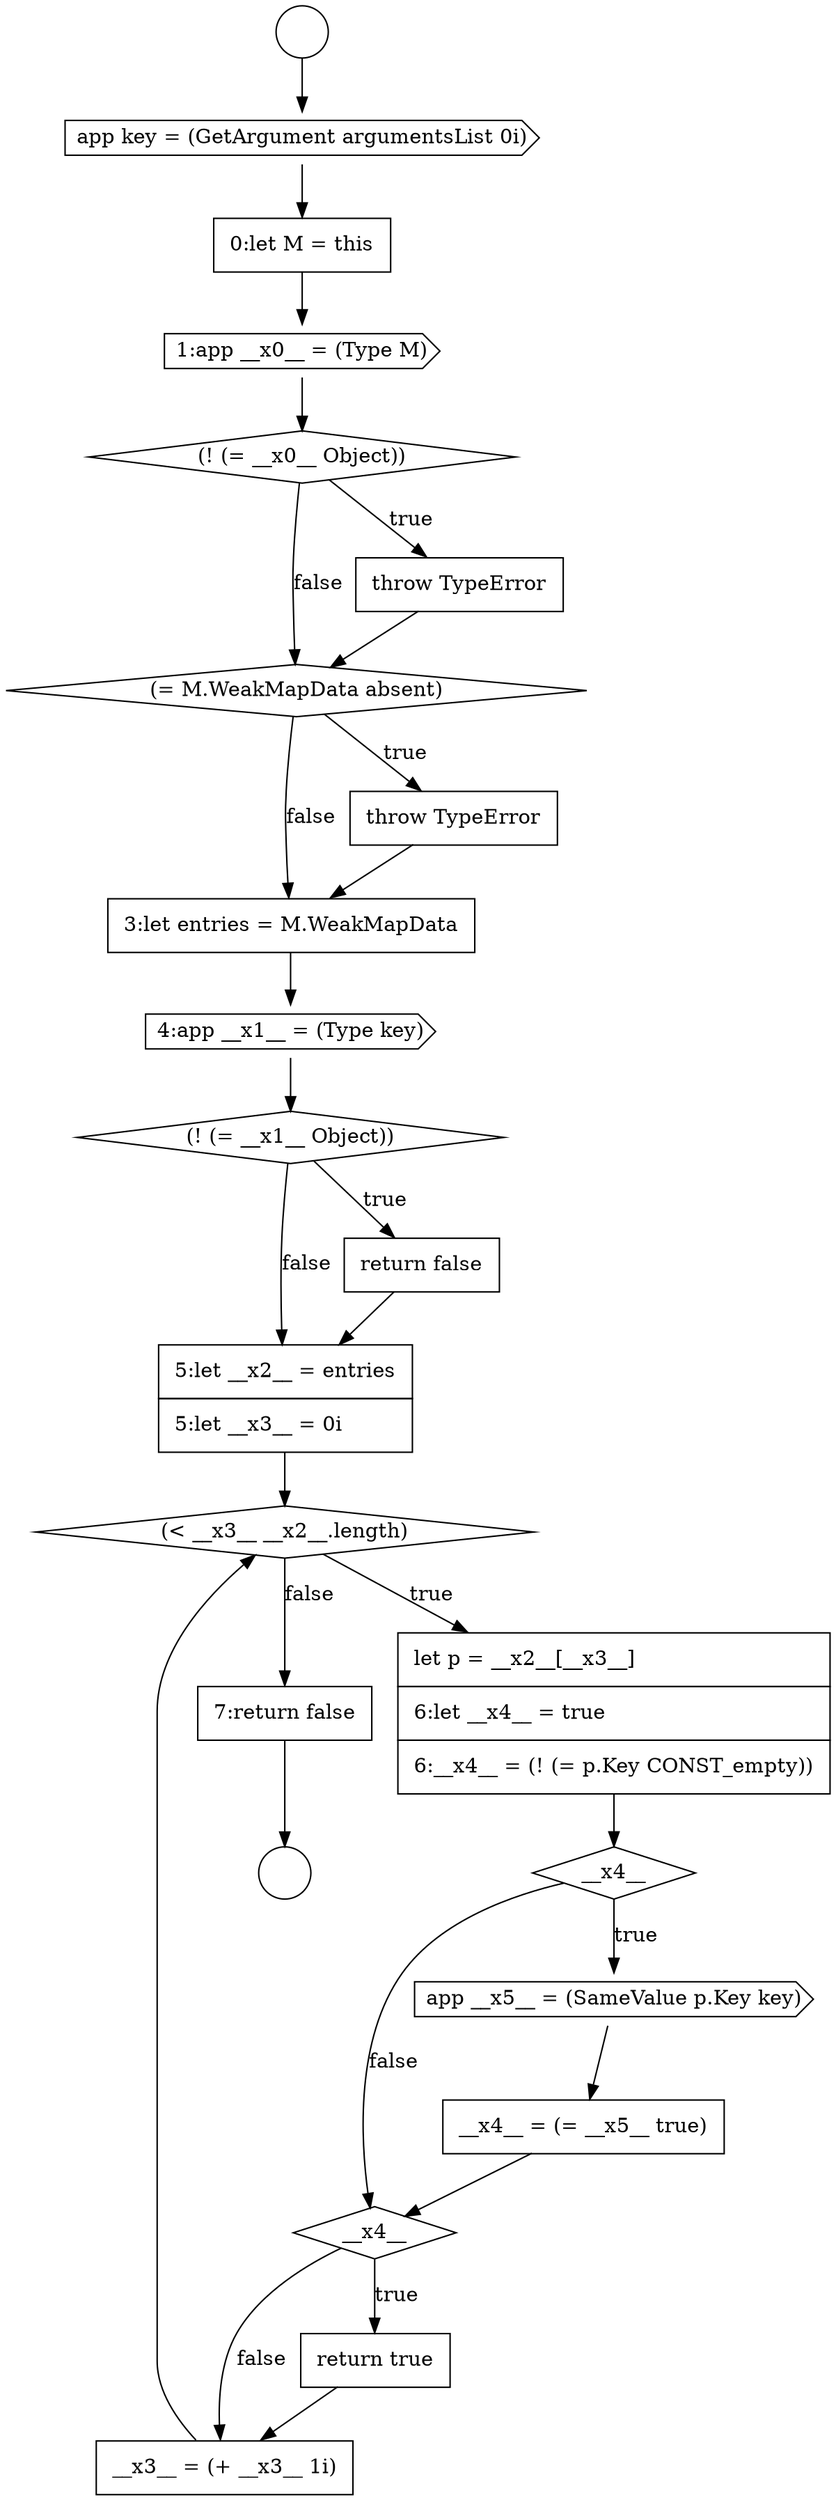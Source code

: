 digraph {
  node15055 [shape=none, margin=0, label=<<font color="black">
    <table border="0" cellborder="1" cellspacing="0" cellpadding="10">
      <tr><td align="left">5:let __x2__ = entries</td></tr>
      <tr><td align="left">5:let __x3__ = 0i</td></tr>
    </table>
  </font>> color="black" fillcolor="white" style=filled]
  node15045 [shape=none, margin=0, label=<<font color="black">
    <table border="0" cellborder="1" cellspacing="0" cellpadding="10">
      <tr><td align="left">0:let M = this</td></tr>
    </table>
  </font>> color="black" fillcolor="white" style=filled]
  node15051 [shape=none, margin=0, label=<<font color="black">
    <table border="0" cellborder="1" cellspacing="0" cellpadding="10">
      <tr><td align="left">3:let entries = M.WeakMapData</td></tr>
    </table>
  </font>> color="black" fillcolor="white" style=filled]
  node15060 [shape=none, margin=0, label=<<font color="black">
    <table border="0" cellborder="1" cellspacing="0" cellpadding="10">
      <tr><td align="left">__x4__ = (= __x5__ true)</td></tr>
    </table>
  </font>> color="black" fillcolor="white" style=filled]
  node15046 [shape=cds, label=<<font color="black">1:app __x0__ = (Type M)</font>> color="black" fillcolor="white" style=filled]
  node15061 [shape=diamond, label=<<font color="black">__x4__</font>> color="black" fillcolor="white" style=filled]
  node15050 [shape=none, margin=0, label=<<font color="black">
    <table border="0" cellborder="1" cellspacing="0" cellpadding="10">
      <tr><td align="left">throw TypeError</td></tr>
    </table>
  </font>> color="black" fillcolor="white" style=filled]
  node15042 [shape=circle label=" " color="black" fillcolor="white" style=filled]
  node15049 [shape=diamond, label=<<font color="black">(= M.WeakMapData absent)</font>> color="black" fillcolor="white" style=filled]
  node15063 [shape=none, margin=0, label=<<font color="black">
    <table border="0" cellborder="1" cellspacing="0" cellpadding="10">
      <tr><td align="left">__x3__ = (+ __x3__ 1i)</td></tr>
    </table>
  </font>> color="black" fillcolor="white" style=filled]
  node15043 [shape=circle label=" " color="black" fillcolor="white" style=filled]
  node15056 [shape=diamond, label=<<font color="black">(&lt; __x3__ __x2__.length)</font>> color="black" fillcolor="white" style=filled]
  node15052 [shape=cds, label=<<font color="black">4:app __x1__ = (Type key)</font>> color="black" fillcolor="white" style=filled]
  node15064 [shape=none, margin=0, label=<<font color="black">
    <table border="0" cellborder="1" cellspacing="0" cellpadding="10">
      <tr><td align="left">7:return false</td></tr>
    </table>
  </font>> color="black" fillcolor="white" style=filled]
  node15059 [shape=cds, label=<<font color="black">app __x5__ = (SameValue p.Key key)</font>> color="black" fillcolor="white" style=filled]
  node15044 [shape=cds, label=<<font color="black">app key = (GetArgument argumentsList 0i)</font>> color="black" fillcolor="white" style=filled]
  node15054 [shape=none, margin=0, label=<<font color="black">
    <table border="0" cellborder="1" cellspacing="0" cellpadding="10">
      <tr><td align="left">return false</td></tr>
    </table>
  </font>> color="black" fillcolor="white" style=filled]
  node15047 [shape=diamond, label=<<font color="black">(! (= __x0__ Object))</font>> color="black" fillcolor="white" style=filled]
  node15062 [shape=none, margin=0, label=<<font color="black">
    <table border="0" cellborder="1" cellspacing="0" cellpadding="10">
      <tr><td align="left">return true</td></tr>
    </table>
  </font>> color="black" fillcolor="white" style=filled]
  node15057 [shape=none, margin=0, label=<<font color="black">
    <table border="0" cellborder="1" cellspacing="0" cellpadding="10">
      <tr><td align="left">let p = __x2__[__x3__]</td></tr>
      <tr><td align="left">6:let __x4__ = true</td></tr>
      <tr><td align="left">6:__x4__ = (! (= p.Key CONST_empty))</td></tr>
    </table>
  </font>> color="black" fillcolor="white" style=filled]
  node15048 [shape=none, margin=0, label=<<font color="black">
    <table border="0" cellborder="1" cellspacing="0" cellpadding="10">
      <tr><td align="left">throw TypeError</td></tr>
    </table>
  </font>> color="black" fillcolor="white" style=filled]
  node15053 [shape=diamond, label=<<font color="black">(! (= __x1__ Object))</font>> color="black" fillcolor="white" style=filled]
  node15058 [shape=diamond, label=<<font color="black">__x4__</font>> color="black" fillcolor="white" style=filled]
  node15061 -> node15062 [label=<<font color="black">true</font>> color="black"]
  node15061 -> node15063 [label=<<font color="black">false</font>> color="black"]
  node15050 -> node15051 [ color="black"]
  node15044 -> node15045 [ color="black"]
  node15046 -> node15047 [ color="black"]
  node15045 -> node15046 [ color="black"]
  node15058 -> node15059 [label=<<font color="black">true</font>> color="black"]
  node15058 -> node15061 [label=<<font color="black">false</font>> color="black"]
  node15052 -> node15053 [ color="black"]
  node15055 -> node15056 [ color="black"]
  node15062 -> node15063 [ color="black"]
  node15049 -> node15050 [label=<<font color="black">true</font>> color="black"]
  node15049 -> node15051 [label=<<font color="black">false</font>> color="black"]
  node15060 -> node15061 [ color="black"]
  node15048 -> node15049 [ color="black"]
  node15051 -> node15052 [ color="black"]
  node15057 -> node15058 [ color="black"]
  node15054 -> node15055 [ color="black"]
  node15063 -> node15056 [ color="black"]
  node15042 -> node15044 [ color="black"]
  node15056 -> node15057 [label=<<font color="black">true</font>> color="black"]
  node15056 -> node15064 [label=<<font color="black">false</font>> color="black"]
  node15053 -> node15054 [label=<<font color="black">true</font>> color="black"]
  node15053 -> node15055 [label=<<font color="black">false</font>> color="black"]
  node15059 -> node15060 [ color="black"]
  node15064 -> node15043 [ color="black"]
  node15047 -> node15048 [label=<<font color="black">true</font>> color="black"]
  node15047 -> node15049 [label=<<font color="black">false</font>> color="black"]
}
